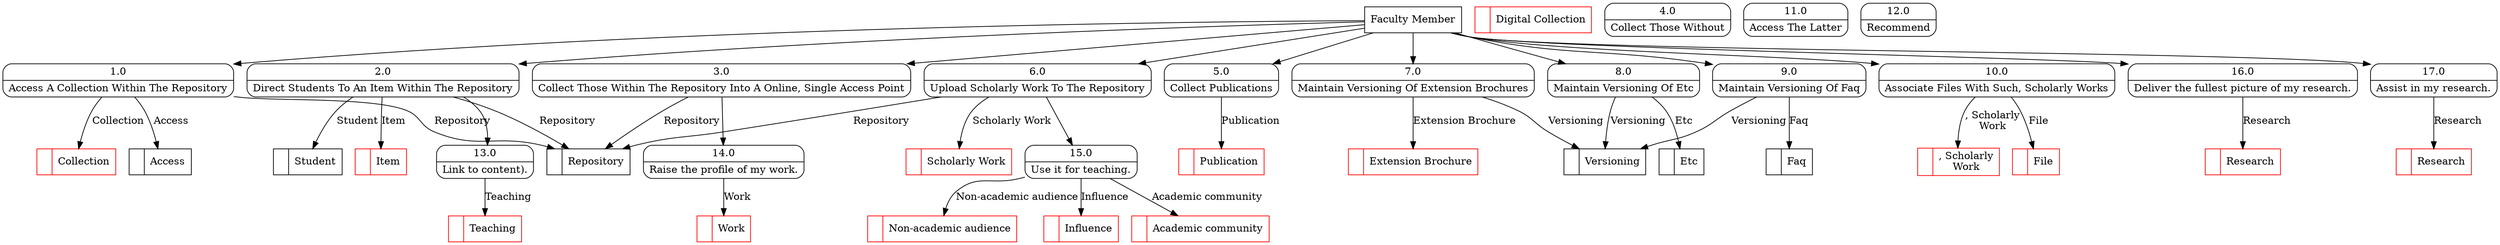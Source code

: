 digraph dfd2{ 
node[shape=record]
200 [label="<f0>  |<f1> Collection " color=red];
201 [label="<f0>  |<f1> Repository " ];
202 [label="<f0>  |<f1> Student " ];
203 [label="<f0>  |<f1> Item " color=red];
204 [label="<f0>  |<f1> Publication " color=red];
205 [label="<f0>  |<f1> Scholarly Work " color=red];
206 [label="<f0>  |<f1> Faq " ];
207 [label="<f0>  |<f1> Etc " ];
208 [label="<f0>  |<f1> Versioning " ];
209 [label="<f0>  |<f1> File " color=red];
210 [label="<f0>  |<f1> , Scholarly\nWork " color=red];
211 [label="<f0>  |<f1> Access " ];
212 [label="<f0>  |<f1> Digital Collection " color=red];
213 [label="<f0>  |<f1> Extension Brochure " color=red];
214 [label="Faculty Member" shape=box];
215 [label="{<f0> 1.0|<f1> Access A Collection Within The Repository }" shape=Mrecord];
216 [label="{<f0> 2.0|<f1> Direct Students To An Item Within The Repository }" shape=Mrecord];
217 [label="{<f0> 3.0|<f1> Collect Those Within The Repository Into A Online, Single Access Point }" shape=Mrecord];
218 [label="{<f0> 4.0|<f1> Collect Those Without }" shape=Mrecord];
219 [label="{<f0> 5.0|<f1> Collect Publications }" shape=Mrecord];
220 [label="{<f0> 6.0|<f1> Upload Scholarly Work To The Repository }" shape=Mrecord];
221 [label="{<f0> 7.0|<f1> Maintain Versioning Of Extension Brochures }" shape=Mrecord];
222 [label="{<f0> 8.0|<f1> Maintain Versioning Of Etc }" shape=Mrecord];
223 [label="{<f0> 9.0|<f1> Maintain Versioning Of Faq }" shape=Mrecord];
224 [label="{<f0> 10.0|<f1> Associate Files With Such, Scholarly Works }" shape=Mrecord];
225 [label="{<f0> 11.0|<f1> Access The Latter }" shape=Mrecord];
226 [label="{<f0> 12.0|<f1> Recommend }" shape=Mrecord];
13 [label="{<f0> 13.0|<f1> Link to content). }" shape=Mrecord];
216 -> 13
1001 [label="<f0>  |<f1> Teaching " color=red];
13 -> 1001 [label="Teaching"]
14 [label="{<f0> 14.0|<f1> Raise the profile of my work. }" shape=Mrecord];
217 -> 14
1004 [label="<f0>  |<f1> Work " color=red];
14 -> 1004 [label="Work"]
15 [label="{<f0> 15.0|<f1> Use it for teaching. }" shape=Mrecord];
220 -> 15
1007 [label="<f0>  |<f1> Non-academic audience " color=red];
15 -> 1007 [label="Non-academic audience"]
1009 [label="<f0>  |<f1> Influence " color=red];
15 -> 1009 [label="Influence"]
1011 [label="<f0>  |<f1> Academic community " color=red];
15 -> 1011 [label="Academic community"]
16 [label="{<f0> 16.0|<f1> Deliver the fullest picture of my research. }" shape=Mrecord];
214 -> 16
1014 [label="<f0>  |<f1> Research " color=red];
16 -> 1014 [label="Research"]
17 [label="{<f0> 17.0|<f1> Assist in my research. }" shape=Mrecord];
214 -> 17
1017 [label="<f0>  |<f1> Research " color=red];
17 -> 1017 [label="Research"]
214 -> 215
214 -> 216
214 -> 217
214 -> 219
214 -> 220
214 -> 221
214 -> 222
214 -> 223
214 -> 224
215 -> 200 [label="Collection"]
215 -> 201 [label="Repository"]
216 -> 202 [label="Student"]
216 -> 203 [label="Item"]
216 -> 201 [label="Repository"]
217 -> 201 [label="Repository"]
219 -> 204 [label="Publication"]
220 -> 205 [label="Scholarly Work"]
220 -> 201 [label="Repository"]
221 -> 208 [label="Versioning"]
221 -> 213 [label="Extension Brochure"]
222 -> 207 [label="Etc"]
222 -> 208 [label="Versioning"]
223 -> 206 [label="Faq"]
223 -> 208 [label="Versioning"]
224 -> 209 [label="File"]
224 -> 210 [label=", Scholarly\nWork"]
215 -> 211 [label="Access"]
}